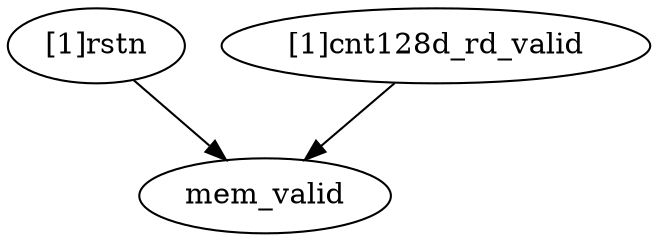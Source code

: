 strict digraph "" {
	"[1]rstn"	 [complexity=1,
		importance=0.135652431436,
		rank=0.135652431436];
	mem_valid	 [complexity=0,
		importance=0.0516882404467,
		rank=0.0];
	"[1]rstn" -> mem_valid;
	"[1]cnt128d_rd_valid"	 [complexity=2,
		importance=0.150556378493,
		rank=0.0752781892463];
	"[1]cnt128d_rd_valid" -> mem_valid;
}
